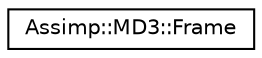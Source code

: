 digraph "Graphical Class Hierarchy"
{
  edge [fontname="Helvetica",fontsize="10",labelfontname="Helvetica",labelfontsize="10"];
  node [fontname="Helvetica",fontsize="10",shape=record];
  rankdir="LR";
  Node1 [label="Assimp::MD3::Frame",height=0.2,width=0.4,color="black", fillcolor="white", style="filled",URL="$struct_assimp_1_1_m_d3_1_1_frame.html",tooltip="Data structure for the frame header. "];
}
